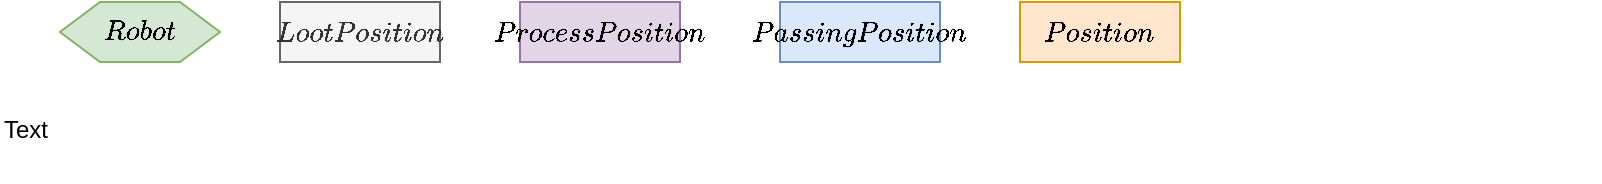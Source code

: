<mxfile>
    <diagram id="94H5O8EmnqHJ5bpX6SWr" name="ページ1">
        <mxGraphModel dx="1759" dy="1128" grid="1" gridSize="10" guides="1" tooltips="1" connect="1" arrows="1" fold="1" page="1" pageScale="1" pageWidth="827" pageHeight="1169" math="1" shadow="0">
            <root>
                <mxCell id="0"/>
                <mxCell id="1" parent="0"/>
                <mxCell id="2" value="$$LootPosition$$" style="rounded=0;whiteSpace=wrap;html=1;fillColor=#f5f5f5;fontColor=#333333;strokeColor=#666666;" vertex="1" parent="1">
                    <mxGeometry x="140" y="10" width="80" height="30" as="geometry"/>
                </mxCell>
                <mxCell id="3" value="$$PassingPosition$$" style="rounded=0;whiteSpace=wrap;html=1;fillColor=#dae8fc;strokeColor=#6c8ebf;" vertex="1" parent="1">
                    <mxGeometry x="390" y="10" width="80" height="30" as="geometry"/>
                </mxCell>
                <mxCell id="4" value="$$ProcessPosition$$" style="rounded=0;whiteSpace=wrap;html=1;fillColor=#e1d5e7;strokeColor=#9673a6;" vertex="1" parent="1">
                    <mxGeometry x="260" y="10" width="80" height="30" as="geometry"/>
                </mxCell>
                <mxCell id="5" value="$$Robot$$" style="shape=hexagon;perimeter=hexagonPerimeter2;whiteSpace=wrap;html=1;fixedSize=1;fillColor=#d5e8d4;strokeColor=#82b366;" vertex="1" parent="1">
                    <mxGeometry x="30" y="10" width="80" height="30" as="geometry"/>
                </mxCell>
                <mxCell id="6" value="Text" style="text;html=1;strokeColor=none;fillColor=none;align=left;verticalAlign=top;whiteSpace=wrap;rounded=0;" vertex="1" parent="1">
                    <mxGeometry y="60" width="800" height="40" as="geometry"/>
                </mxCell>
                <mxCell id="7" value="$$Position$$" style="rounded=0;whiteSpace=wrap;html=1;fillColor=#ffe6cc;strokeColor=#d79b00;" vertex="1" parent="1">
                    <mxGeometry x="510" y="10" width="80" height="30" as="geometry"/>
                </mxCell>
            </root>
        </mxGraphModel>
    </diagram>
</mxfile>